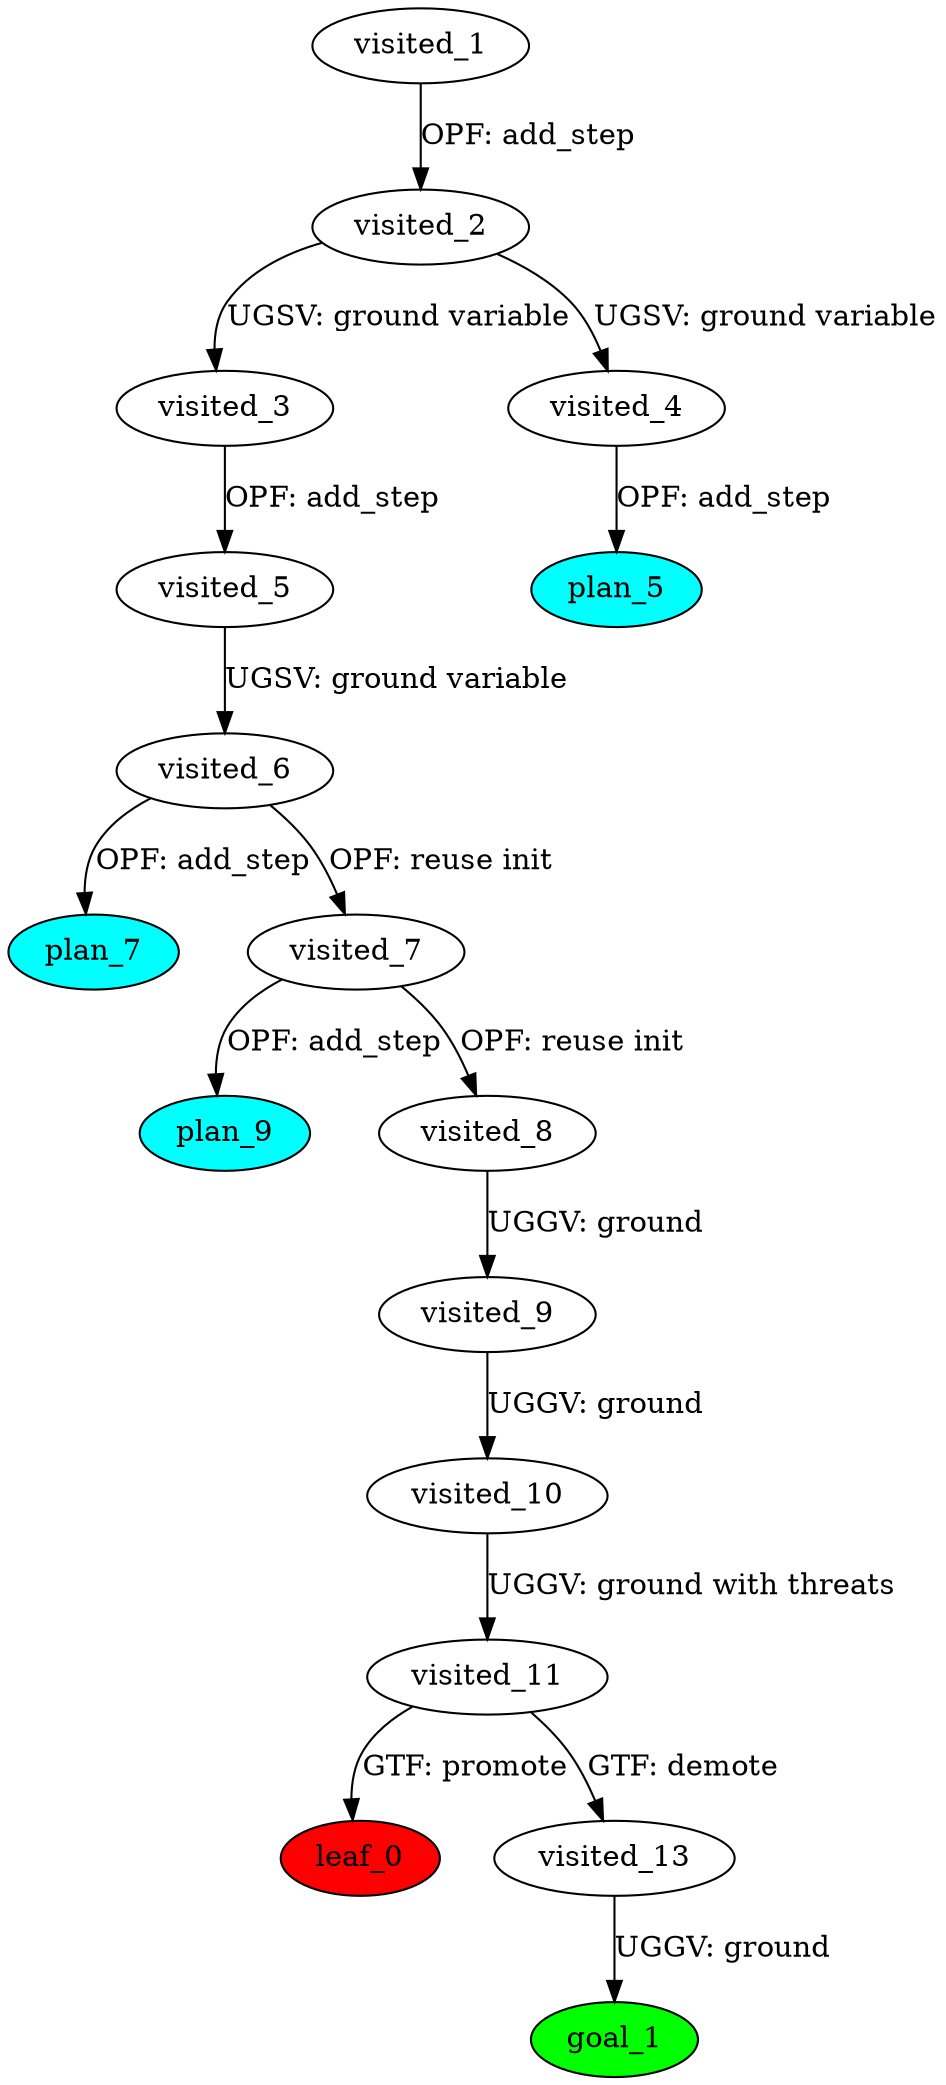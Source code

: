 digraph {
	"e41b87bb-cbe7-a835-366a-2438c946a8ab" [label=plan_0 fillcolor=cyan style=filled]
	"e41b87bb-cbe7-a835-366a-2438c946a8ab" [label=visited_1 fillcolor=white style=filled]
	"5ec59238-21d6-e7dd-52e2-8a7ecfef1f63" [label=plan_1 fillcolor=cyan style=filled]
	"e41b87bb-cbe7-a835-366a-2438c946a8ab" -> "5ec59238-21d6-e7dd-52e2-8a7ecfef1f63" [label="OPF: add_step"]
	"5ec59238-21d6-e7dd-52e2-8a7ecfef1f63" [label=visited_2 fillcolor=white style=filled]
	"2f09dae6-f8b8-1c8b-4580-2d18b099e44d" [label=plan_2 fillcolor=cyan style=filled]
	"5ec59238-21d6-e7dd-52e2-8a7ecfef1f63" -> "2f09dae6-f8b8-1c8b-4580-2d18b099e44d" [label="UGSV: ground variable"]
	"fb9bb080-e799-40fc-b565-a6bb00d34b0b" [label=plan_3 fillcolor=cyan style=filled]
	"5ec59238-21d6-e7dd-52e2-8a7ecfef1f63" -> "fb9bb080-e799-40fc-b565-a6bb00d34b0b" [label="UGSV: ground variable"]
	"2f09dae6-f8b8-1c8b-4580-2d18b099e44d" [label=visited_3 fillcolor=white style=filled]
	"90b7054a-ffeb-7bb0-06c1-252f557eb4cc" [label=plan_4 fillcolor=cyan style=filled]
	"2f09dae6-f8b8-1c8b-4580-2d18b099e44d" -> "90b7054a-ffeb-7bb0-06c1-252f557eb4cc" [label="OPF: add_step"]
	"fb9bb080-e799-40fc-b565-a6bb00d34b0b" [label=visited_4 fillcolor=white style=filled]
	"2857e29a-dd04-9927-f03a-2a3bd76c43cb" [label=plan_5 fillcolor=cyan style=filled]
	"fb9bb080-e799-40fc-b565-a6bb00d34b0b" -> "2857e29a-dd04-9927-f03a-2a3bd76c43cb" [label="OPF: add_step"]
	"90b7054a-ffeb-7bb0-06c1-252f557eb4cc" [label=visited_5 fillcolor=white style=filled]
	"5c40784a-b124-8af3-3250-d67849149efe" [label=plan_6 fillcolor=cyan style=filled]
	"90b7054a-ffeb-7bb0-06c1-252f557eb4cc" -> "5c40784a-b124-8af3-3250-d67849149efe" [label="UGSV: ground variable"]
	"5c40784a-b124-8af3-3250-d67849149efe" [label=visited_6 fillcolor=white style=filled]
	"cd4dc526-65ea-17dd-d4bf-4ad39a688294" [label=plan_7 fillcolor=cyan style=filled]
	"5c40784a-b124-8af3-3250-d67849149efe" -> "cd4dc526-65ea-17dd-d4bf-4ad39a688294" [label="OPF: add_step"]
	"78822ac0-afc4-9ca5-d61b-5779dac27830" [label=plan_8 fillcolor=cyan style=filled]
	"5c40784a-b124-8af3-3250-d67849149efe" -> "78822ac0-afc4-9ca5-d61b-5779dac27830" [label="OPF: reuse init"]
	"78822ac0-afc4-9ca5-d61b-5779dac27830" [label=visited_7 fillcolor=white style=filled]
	"9b7d905a-57d5-e16c-2c71-0b68cd856d32" [label=plan_9 fillcolor=cyan style=filled]
	"78822ac0-afc4-9ca5-d61b-5779dac27830" -> "9b7d905a-57d5-e16c-2c71-0b68cd856d32" [label="OPF: add_step"]
	"24340ac9-04b4-baef-945b-3dd7bca96822" [label=plan_10 fillcolor=cyan style=filled]
	"78822ac0-afc4-9ca5-d61b-5779dac27830" -> "24340ac9-04b4-baef-945b-3dd7bca96822" [label="OPF: reuse init"]
	"24340ac9-04b4-baef-945b-3dd7bca96822" [label=visited_8 fillcolor=white style=filled]
	"7af69707-c552-51f9-f26a-c7c035604649" [label=plan_11 fillcolor=cyan style=filled]
	"24340ac9-04b4-baef-945b-3dd7bca96822" -> "7af69707-c552-51f9-f26a-c7c035604649" [label="UGGV: ground"]
	"7af69707-c552-51f9-f26a-c7c035604649" [label=visited_9 fillcolor=white style=filled]
	"d4c9a846-2d87-9345-3b50-962c4cb5f9bc" [label=plan_12 fillcolor=cyan style=filled]
	"7af69707-c552-51f9-f26a-c7c035604649" -> "d4c9a846-2d87-9345-3b50-962c4cb5f9bc" [label="UGGV: ground"]
	"d4c9a846-2d87-9345-3b50-962c4cb5f9bc" [label=visited_10 fillcolor=white style=filled]
	"c7b09cf4-c205-54a7-2cf3-7d53b752ed69" [label=plan_13 fillcolor=cyan style=filled]
	"d4c9a846-2d87-9345-3b50-962c4cb5f9bc" -> "c7b09cf4-c205-54a7-2cf3-7d53b752ed69" [label="UGGV: ground with threats"]
	"c7b09cf4-c205-54a7-2cf3-7d53b752ed69" [label=visited_11 fillcolor=white style=filled]
	"1900d6f2-480a-4437-9f9e-dcb047596c22" [label=plan_14 fillcolor=cyan style=filled]
	"c7b09cf4-c205-54a7-2cf3-7d53b752ed69" -> "1900d6f2-480a-4437-9f9e-dcb047596c22" [label="GTF: promote"]
	"b25b30a8-171d-0b42-00f7-c7e28d5d0674" [label=plan_15 fillcolor=cyan style=filled]
	"c7b09cf4-c205-54a7-2cf3-7d53b752ed69" -> "b25b30a8-171d-0b42-00f7-c7e28d5d0674" [label="GTF: demote"]
	"1900d6f2-480a-4437-9f9e-dcb047596c22" [label=visited_12 fillcolor=white style=filled]
	"1900d6f2-480a-4437-9f9e-dcb047596c22" [label=leaf_0 fillcolor=red style=filled]
	"b25b30a8-171d-0b42-00f7-c7e28d5d0674" [label=visited_13 fillcolor=white style=filled]
	"a382660e-93c4-9493-ac38-b9d2611c156e" [label=plan_16 fillcolor=cyan style=filled]
	"b25b30a8-171d-0b42-00f7-c7e28d5d0674" -> "a382660e-93c4-9493-ac38-b9d2611c156e" [label="UGGV: ground"]
	"a382660e-93c4-9493-ac38-b9d2611c156e" [label=visited_14 fillcolor=white style=filled]
	"a382660e-93c4-9493-ac38-b9d2611c156e" [label=goal_1 fillcolor=green style=filled]
}
